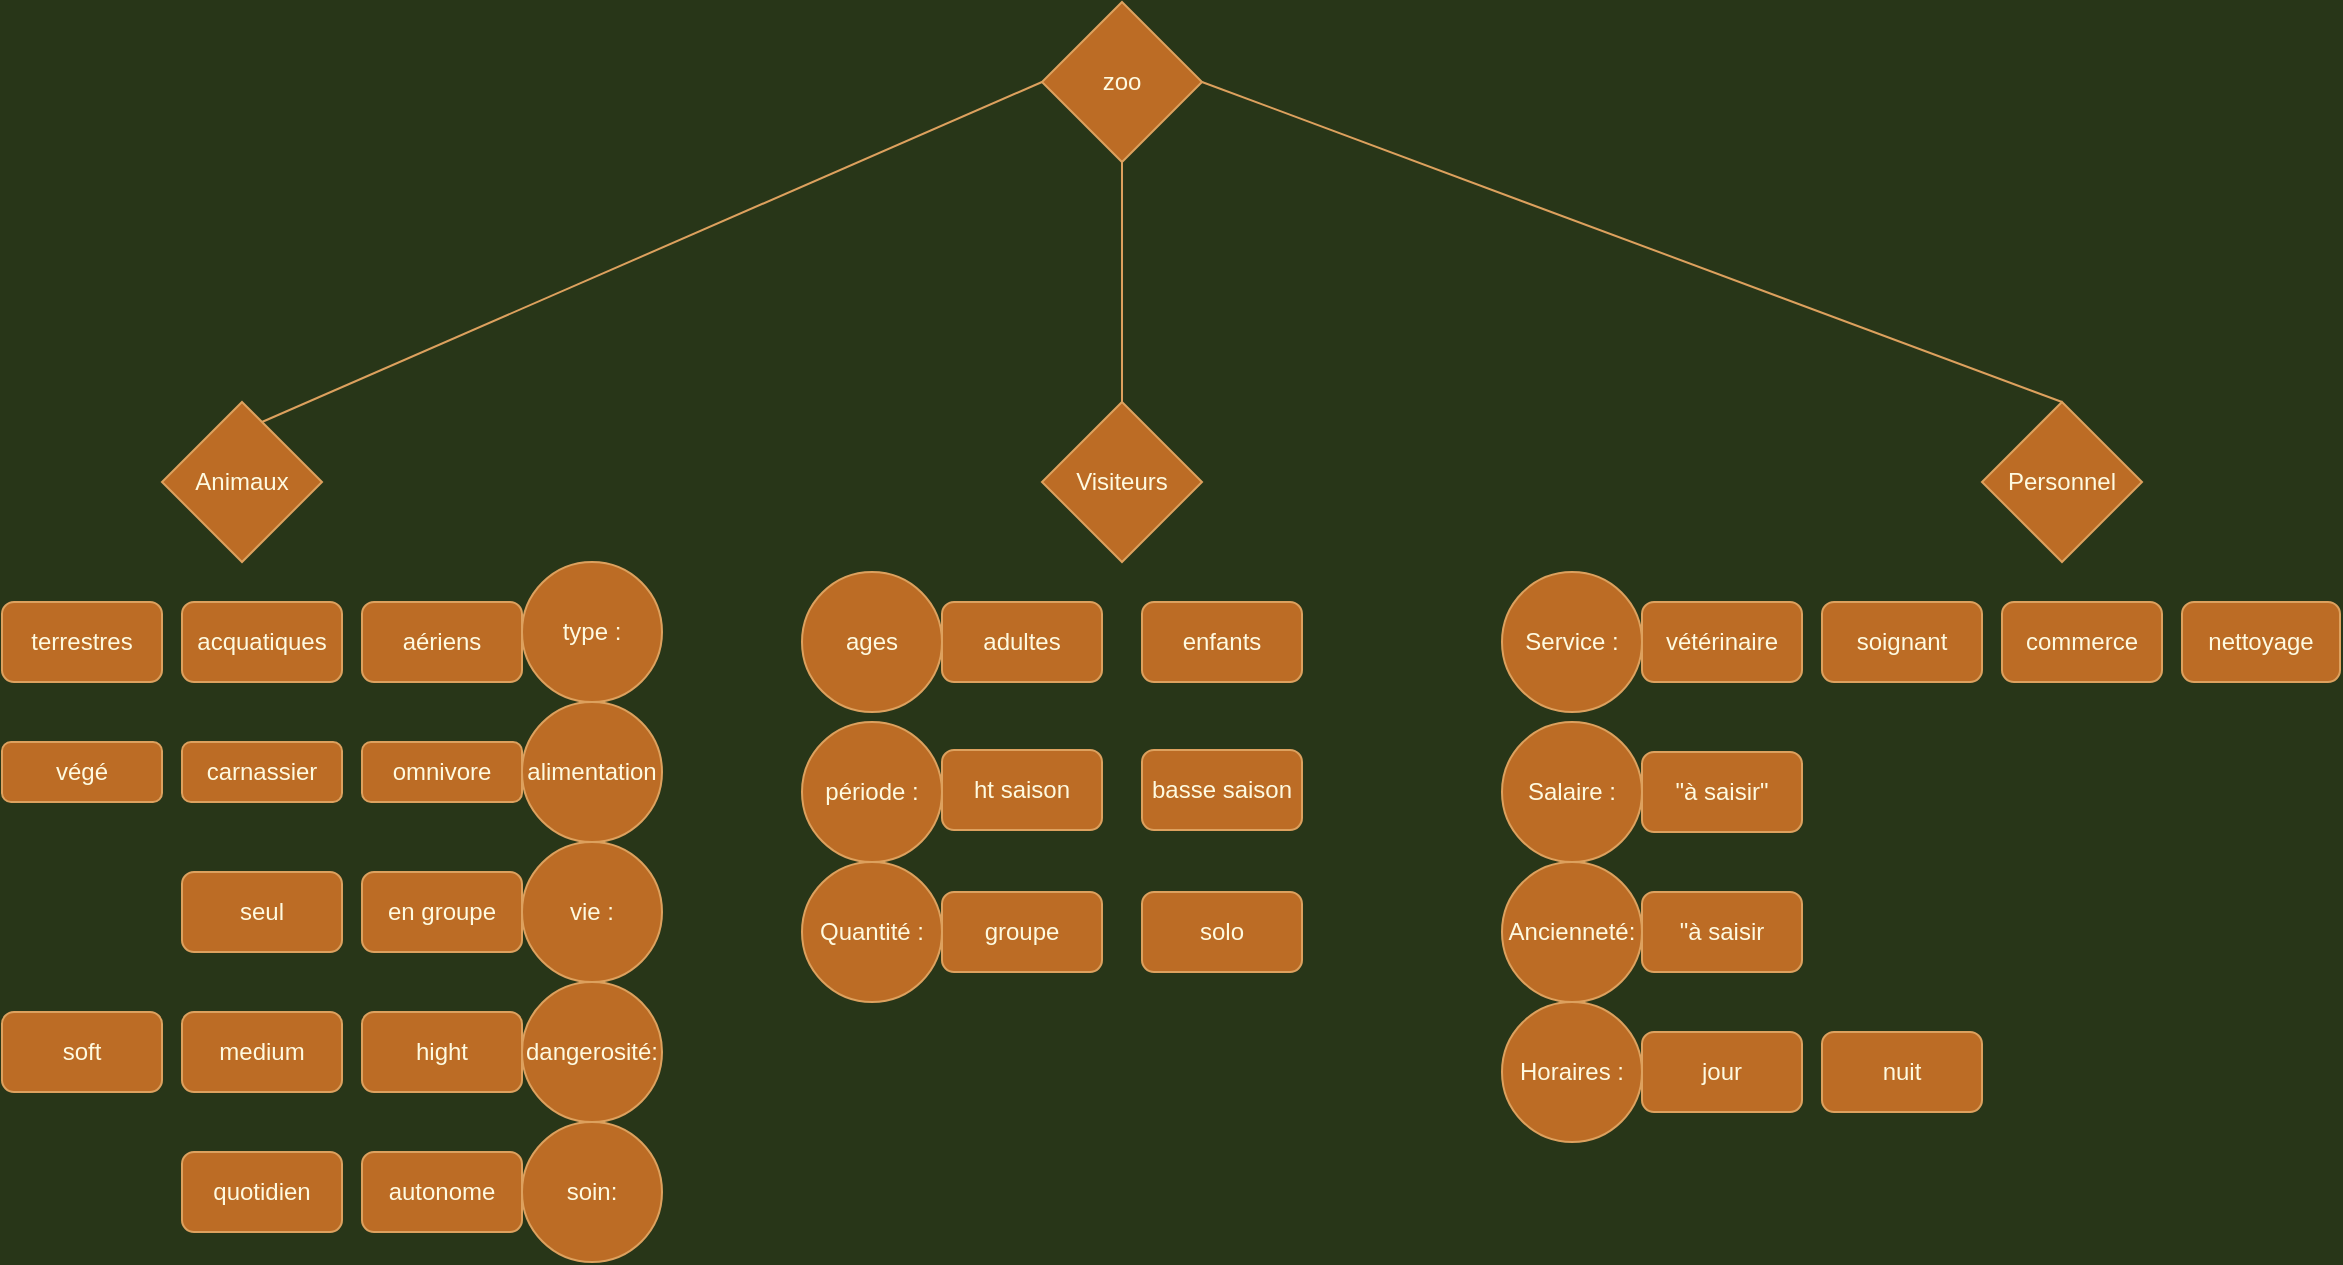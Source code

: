<mxfile version="19.0.3"><diagram id="9zqbZxw4FqQDOR4RFN7V" name="Page-1"><mxGraphModel dx="1099" dy="536" grid="1" gridSize="10" guides="1" tooltips="1" connect="1" arrows="1" fold="1" page="1" pageScale="1" pageWidth="1169" pageHeight="827" background="#283618" math="0" shadow="0"><root><mxCell id="0"/><mxCell id="1" parent="0"/><mxCell id="VnRaJzOALAKq3QADMT3A-2" value="zoo" style="rhombus;whiteSpace=wrap;html=1;fillColor=#BC6C25;strokeColor=#DDA15E;fontColor=#FEFAE0;" parent="1" vertex="1"><mxGeometry x="520" width="80" height="80" as="geometry"/></mxCell><mxCell id="VnRaJzOALAKq3QADMT3A-3" value="" style="endArrow=none;html=1;rounded=0;exitX=1;exitY=0;exitDx=0;exitDy=0;entryX=0;entryY=0.5;entryDx=0;entryDy=0;strokeColor=#DDA15E;fontColor=#FEFAE0;labelBackgroundColor=#283618;" parent="1" target="VnRaJzOALAKq3QADMT3A-2" edge="1"><mxGeometry width="50" height="50" relative="1" as="geometry"><mxPoint x="130" y="210" as="sourcePoint"/><mxPoint x="280" y="160" as="targetPoint"/></mxGeometry></mxCell><mxCell id="A1uZtyr0zN5WHMnIZ2in-1" value="Animaux" style="rhombus;whiteSpace=wrap;html=1;fillColor=#BC6C25;strokeColor=#DDA15E;fontColor=#FEFAE0;" parent="1" vertex="1"><mxGeometry x="80" y="200" width="80" height="80" as="geometry"/></mxCell><mxCell id="A1uZtyr0zN5WHMnIZ2in-2" value="Visiteurs" style="rhombus;whiteSpace=wrap;html=1;fillColor=#BC6C25;strokeColor=#DDA15E;fontColor=#FEFAE0;" parent="1" vertex="1"><mxGeometry x="520" y="200" width="80" height="80" as="geometry"/></mxCell><mxCell id="A1uZtyr0zN5WHMnIZ2in-3" value="Personnel" style="rhombus;whiteSpace=wrap;html=1;fillColor=#BC6C25;strokeColor=#DDA15E;fontColor=#FEFAE0;" parent="1" vertex="1"><mxGeometry x="990" y="200" width="80" height="80" as="geometry"/></mxCell><mxCell id="A1uZtyr0zN5WHMnIZ2in-4" value="" style="endArrow=none;html=1;rounded=0;entryX=0.5;entryY=1;entryDx=0;entryDy=0;exitX=0.5;exitY=0;exitDx=0;exitDy=0;strokeColor=#DDA15E;fontColor=#FEFAE0;labelBackgroundColor=#283618;" parent="1" source="A1uZtyr0zN5WHMnIZ2in-2" target="VnRaJzOALAKq3QADMT3A-2" edge="1"><mxGeometry width="50" height="50" relative="1" as="geometry"><mxPoint x="560" y="190" as="sourcePoint"/><mxPoint x="470" y="240" as="targetPoint"/></mxGeometry></mxCell><mxCell id="A1uZtyr0zN5WHMnIZ2in-6" value="" style="endArrow=none;html=1;rounded=0;entryX=1;entryY=0.5;entryDx=0;entryDy=0;exitX=0.5;exitY=0;exitDx=0;exitDy=0;strokeColor=#DDA15E;fontColor=#FEFAE0;labelBackgroundColor=#283618;" parent="1" source="A1uZtyr0zN5WHMnIZ2in-3" target="VnRaJzOALAKq3QADMT3A-2" edge="1"><mxGeometry width="50" height="50" relative="1" as="geometry"><mxPoint x="420" y="290" as="sourcePoint"/><mxPoint x="470" y="240" as="targetPoint"/></mxGeometry></mxCell><mxCell id="A1uZtyr0zN5WHMnIZ2in-11" value="adultes" style="rounded=1;whiteSpace=wrap;html=1;fillColor=#BC6C25;strokeColor=#DDA15E;fontColor=#FEFAE0;" parent="1" vertex="1"><mxGeometry x="470" y="300" width="80" height="40" as="geometry"/></mxCell><mxCell id="A1uZtyr0zN5WHMnIZ2in-12" value="enfants" style="rounded=1;whiteSpace=wrap;html=1;fillColor=#BC6C25;strokeColor=#DDA15E;fontColor=#FEFAE0;" parent="1" vertex="1"><mxGeometry x="570" y="300" width="80" height="40" as="geometry"/></mxCell><mxCell id="A1uZtyr0zN5WHMnIZ2in-13" value="soignant" style="rounded=1;whiteSpace=wrap;html=1;fillColor=#BC6C25;strokeColor=#DDA15E;fontColor=#FEFAE0;" parent="1" vertex="1"><mxGeometry x="910" y="300" width="80" height="40" as="geometry"/></mxCell><mxCell id="A1uZtyr0zN5WHMnIZ2in-14" value="nettoyage" style="rounded=1;whiteSpace=wrap;html=1;fillColor=#BC6C25;strokeColor=#DDA15E;fontColor=#FEFAE0;" parent="1" vertex="1"><mxGeometry x="1090" y="300" width="79" height="40" as="geometry"/></mxCell><mxCell id="A1uZtyr0zN5WHMnIZ2in-15" value="aériens" style="rounded=1;whiteSpace=wrap;html=1;fillColor=#BC6C25;strokeColor=#DDA15E;fontColor=#FEFAE0;" parent="1" vertex="1"><mxGeometry x="180" y="300" width="80" height="40" as="geometry"/></mxCell><mxCell id="A1uZtyr0zN5WHMnIZ2in-16" value="acquatiques" style="rounded=1;whiteSpace=wrap;html=1;fillColor=#BC6C25;strokeColor=#DDA15E;fontColor=#FEFAE0;" parent="1" vertex="1"><mxGeometry x="90" y="300" width="80" height="40" as="geometry"/></mxCell><mxCell id="A1uZtyr0zN5WHMnIZ2in-17" value="terrestres" style="rounded=1;whiteSpace=wrap;html=1;fillColor=#BC6C25;strokeColor=#DDA15E;fontColor=#FEFAE0;" parent="1" vertex="1"><mxGeometry y="300" width="80" height="40" as="geometry"/></mxCell><mxCell id="A1uZtyr0zN5WHMnIZ2in-20" value="végé" style="rounded=1;whiteSpace=wrap;html=1;fillColor=#BC6C25;strokeColor=#DDA15E;fontColor=#FEFAE0;" parent="1" vertex="1"><mxGeometry y="370" width="80" height="30" as="geometry"/></mxCell><mxCell id="A1uZtyr0zN5WHMnIZ2in-21" value="carnassier" style="rounded=1;whiteSpace=wrap;html=1;fillColor=#BC6C25;strokeColor=#DDA15E;fontColor=#FEFAE0;" parent="1" vertex="1"><mxGeometry x="90" y="370" width="80" height="30" as="geometry"/></mxCell><mxCell id="A1uZtyr0zN5WHMnIZ2in-22" value="omnivore" style="rounded=1;whiteSpace=wrap;html=1;fillColor=#BC6C25;strokeColor=#DDA15E;fontColor=#FEFAE0;" parent="1" vertex="1"><mxGeometry x="180" y="370" width="80" height="30" as="geometry"/></mxCell><mxCell id="QfhI20Iwtyso1l1totaN-1" value="seul " style="rounded=1;whiteSpace=wrap;html=1;sketch=0;fontColor=#FEFAE0;strokeColor=#DDA15E;fillColor=#BC6C25;" vertex="1" parent="1"><mxGeometry x="90" y="435" width="80" height="40" as="geometry"/></mxCell><mxCell id="QfhI20Iwtyso1l1totaN-2" value="en groupe" style="rounded=1;whiteSpace=wrap;html=1;sketch=0;fontColor=#FEFAE0;strokeColor=#DDA15E;fillColor=#BC6C25;" vertex="1" parent="1"><mxGeometry x="180" y="435" width="80" height="40" as="geometry"/></mxCell><mxCell id="QfhI20Iwtyso1l1totaN-3" value="soft" style="rounded=1;whiteSpace=wrap;html=1;sketch=0;fontColor=#FEFAE0;strokeColor=#DDA15E;fillColor=#BC6C25;" vertex="1" parent="1"><mxGeometry y="505" width="80" height="40" as="geometry"/></mxCell><mxCell id="QfhI20Iwtyso1l1totaN-4" value="medium" style="rounded=1;whiteSpace=wrap;html=1;sketch=0;fontColor=#FEFAE0;strokeColor=#DDA15E;fillColor=#BC6C25;" vertex="1" parent="1"><mxGeometry x="90" y="505" width="80" height="40" as="geometry"/></mxCell><mxCell id="QfhI20Iwtyso1l1totaN-5" value="hight" style="rounded=1;whiteSpace=wrap;html=1;sketch=0;fontColor=#FEFAE0;strokeColor=#DDA15E;fillColor=#BC6C25;" vertex="1" parent="1"><mxGeometry x="180" y="505" width="80" height="40" as="geometry"/></mxCell><mxCell id="QfhI20Iwtyso1l1totaN-6" value="quotidien" style="rounded=1;whiteSpace=wrap;html=1;sketch=0;fontColor=#FEFAE0;strokeColor=#DDA15E;fillColor=#BC6C25;" vertex="1" parent="1"><mxGeometry x="90" y="575" width="80" height="40" as="geometry"/></mxCell><mxCell id="QfhI20Iwtyso1l1totaN-7" value="autonome" style="rounded=1;whiteSpace=wrap;html=1;sketch=0;fontColor=#FEFAE0;strokeColor=#DDA15E;fillColor=#BC6C25;" vertex="1" parent="1"><mxGeometry x="180" y="575" width="80" height="40" as="geometry"/></mxCell><mxCell id="QfhI20Iwtyso1l1totaN-8" value="ht saison" style="rounded=1;whiteSpace=wrap;html=1;sketch=0;fontColor=#FEFAE0;strokeColor=#DDA15E;fillColor=#BC6C25;" vertex="1" parent="1"><mxGeometry x="470" y="374" width="80" height="40" as="geometry"/></mxCell><mxCell id="QfhI20Iwtyso1l1totaN-9" value="basse saison" style="rounded=1;whiteSpace=wrap;html=1;sketch=0;fontColor=#FEFAE0;strokeColor=#DDA15E;fillColor=#BC6C25;" vertex="1" parent="1"><mxGeometry x="570" y="374" width="80" height="40" as="geometry"/></mxCell><mxCell id="QfhI20Iwtyso1l1totaN-10" value="groupe" style="rounded=1;whiteSpace=wrap;html=1;sketch=0;fontColor=#FEFAE0;strokeColor=#DDA15E;fillColor=#BC6C25;" vertex="1" parent="1"><mxGeometry x="470" y="445" width="80" height="40" as="geometry"/></mxCell><mxCell id="QfhI20Iwtyso1l1totaN-11" value="solo" style="rounded=1;whiteSpace=wrap;html=1;sketch=0;fontColor=#FEFAE0;strokeColor=#DDA15E;fillColor=#BC6C25;" vertex="1" parent="1"><mxGeometry x="570" y="445" width="80" height="40" as="geometry"/></mxCell><mxCell id="QfhI20Iwtyso1l1totaN-13" value="type :" style="ellipse;whiteSpace=wrap;html=1;aspect=fixed;rounded=0;sketch=0;fontColor=#FEFAE0;strokeColor=#DDA15E;fillColor=#BC6C25;" vertex="1" parent="1"><mxGeometry x="260" y="280" width="70" height="70" as="geometry"/></mxCell><mxCell id="QfhI20Iwtyso1l1totaN-14" value="alimentation" style="ellipse;whiteSpace=wrap;html=1;aspect=fixed;rounded=0;sketch=0;fontColor=#FEFAE0;strokeColor=#DDA15E;fillColor=#BC6C25;" vertex="1" parent="1"><mxGeometry x="260" y="350" width="70" height="70" as="geometry"/></mxCell><mxCell id="QfhI20Iwtyso1l1totaN-15" value="vie : " style="ellipse;whiteSpace=wrap;html=1;aspect=fixed;rounded=0;sketch=0;fontColor=#FEFAE0;strokeColor=#DDA15E;fillColor=#BC6C25;" vertex="1" parent="1"><mxGeometry x="260" y="420" width="70" height="70" as="geometry"/></mxCell><mxCell id="QfhI20Iwtyso1l1totaN-16" value="dangerosité:" style="ellipse;whiteSpace=wrap;html=1;aspect=fixed;rounded=0;sketch=0;fontColor=#FEFAE0;strokeColor=#DDA15E;fillColor=#BC6C25;" vertex="1" parent="1"><mxGeometry x="260" y="490" width="70" height="70" as="geometry"/></mxCell><mxCell id="QfhI20Iwtyso1l1totaN-17" value="soin:" style="ellipse;whiteSpace=wrap;html=1;aspect=fixed;rounded=0;sketch=0;fontColor=#FEFAE0;strokeColor=#DDA15E;fillColor=#BC6C25;" vertex="1" parent="1"><mxGeometry x="260" y="560" width="70" height="70" as="geometry"/></mxCell><mxCell id="QfhI20Iwtyso1l1totaN-18" value="ages" style="ellipse;whiteSpace=wrap;html=1;aspect=fixed;rounded=0;sketch=0;fontColor=#FEFAE0;strokeColor=#DDA15E;fillColor=#BC6C25;" vertex="1" parent="1"><mxGeometry x="400" y="285" width="70" height="70" as="geometry"/></mxCell><mxCell id="QfhI20Iwtyso1l1totaN-19" value="période :" style="ellipse;whiteSpace=wrap;html=1;aspect=fixed;rounded=0;sketch=0;fontColor=#FEFAE0;strokeColor=#DDA15E;fillColor=#BC6C25;" vertex="1" parent="1"><mxGeometry x="400" y="360" width="70" height="70" as="geometry"/></mxCell><mxCell id="QfhI20Iwtyso1l1totaN-20" value="Quantité :" style="ellipse;whiteSpace=wrap;html=1;aspect=fixed;rounded=0;sketch=0;fontColor=#FEFAE0;strokeColor=#DDA15E;fillColor=#BC6C25;" vertex="1" parent="1"><mxGeometry x="400" y="430" width="70" height="70" as="geometry"/></mxCell><mxCell id="QfhI20Iwtyso1l1totaN-21" value="vétérinaire" style="rounded=1;whiteSpace=wrap;html=1;fillColor=#BC6C25;strokeColor=#DDA15E;fontColor=#FEFAE0;" vertex="1" parent="1"><mxGeometry x="820" y="300" width="80" height="40" as="geometry"/></mxCell><mxCell id="QfhI20Iwtyso1l1totaN-22" value="commerce" style="rounded=1;whiteSpace=wrap;html=1;fillColor=#BC6C25;strokeColor=#DDA15E;fontColor=#FEFAE0;" vertex="1" parent="1"><mxGeometry x="1000" y="300" width="80" height="40" as="geometry"/></mxCell><mxCell id="QfhI20Iwtyso1l1totaN-23" value="Service :" style="ellipse;whiteSpace=wrap;html=1;aspect=fixed;rounded=0;sketch=0;fontColor=#FEFAE0;strokeColor=#DDA15E;fillColor=#BC6C25;" vertex="1" parent="1"><mxGeometry x="750" y="285" width="70" height="70" as="geometry"/></mxCell><mxCell id="QfhI20Iwtyso1l1totaN-24" value="Ancienneté:" style="ellipse;whiteSpace=wrap;html=1;aspect=fixed;rounded=0;sketch=0;fontColor=#FEFAE0;strokeColor=#DDA15E;fillColor=#BC6C25;" vertex="1" parent="1"><mxGeometry x="750" y="430" width="70" height="70" as="geometry"/></mxCell><mxCell id="QfhI20Iwtyso1l1totaN-25" value="Salaire :" style="ellipse;whiteSpace=wrap;html=1;aspect=fixed;rounded=0;sketch=0;fontColor=#FEFAE0;strokeColor=#DDA15E;fillColor=#BC6C25;" vertex="1" parent="1"><mxGeometry x="750" y="360" width="70" height="70" as="geometry"/></mxCell><mxCell id="QfhI20Iwtyso1l1totaN-26" value="&quot;à saisir&quot;" style="rounded=1;whiteSpace=wrap;html=1;fillColor=#BC6C25;strokeColor=#DDA15E;fontColor=#FEFAE0;" vertex="1" parent="1"><mxGeometry x="820" y="375" width="80" height="40" as="geometry"/></mxCell><mxCell id="QfhI20Iwtyso1l1totaN-27" value="&quot;à saisir" style="rounded=1;whiteSpace=wrap;html=1;fillColor=#BC6C25;strokeColor=#DDA15E;fontColor=#FEFAE0;" vertex="1" parent="1"><mxGeometry x="820" y="445" width="80" height="40" as="geometry"/></mxCell><mxCell id="QfhI20Iwtyso1l1totaN-28" value="Horaires :" style="ellipse;whiteSpace=wrap;html=1;aspect=fixed;rounded=0;sketch=0;fontColor=#FEFAE0;strokeColor=#DDA15E;fillColor=#BC6C25;" vertex="1" parent="1"><mxGeometry x="750" y="500" width="70" height="70" as="geometry"/></mxCell><mxCell id="QfhI20Iwtyso1l1totaN-29" value="jour" style="rounded=1;whiteSpace=wrap;html=1;fillColor=#BC6C25;strokeColor=#DDA15E;fontColor=#FEFAE0;" vertex="1" parent="1"><mxGeometry x="820" y="515" width="80" height="40" as="geometry"/></mxCell><mxCell id="QfhI20Iwtyso1l1totaN-30" value="nuit" style="rounded=1;whiteSpace=wrap;html=1;fillColor=#BC6C25;strokeColor=#DDA15E;fontColor=#FEFAE0;" vertex="1" parent="1"><mxGeometry x="910" y="515" width="80" height="40" as="geometry"/></mxCell></root></mxGraphModel></diagram></mxfile>